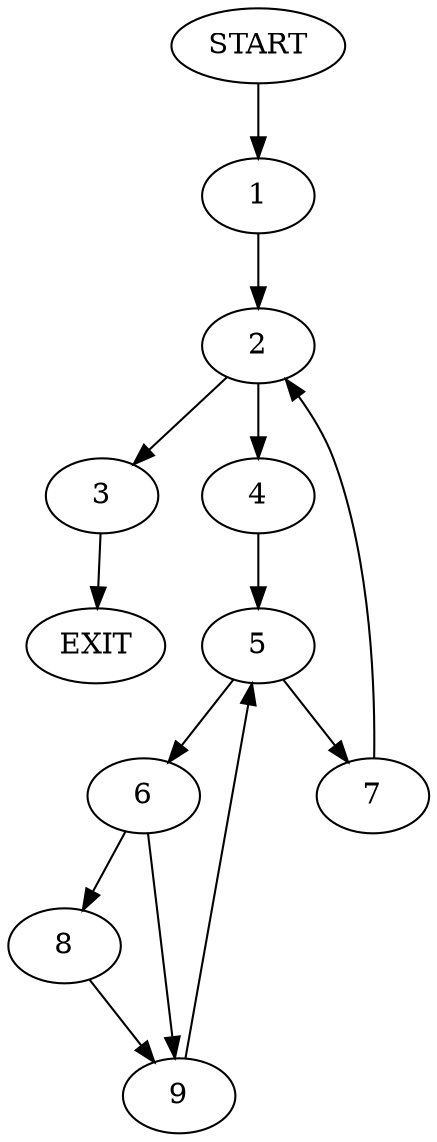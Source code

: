 digraph {
0 [label="START"]
10 [label="EXIT"]
0 -> 1
1 -> 2
2 -> 3
2 -> 4
3 -> 10
4 -> 5
5 -> 6
5 -> 7
7 -> 2
6 -> 8
6 -> 9
8 -> 9
9 -> 5
}
